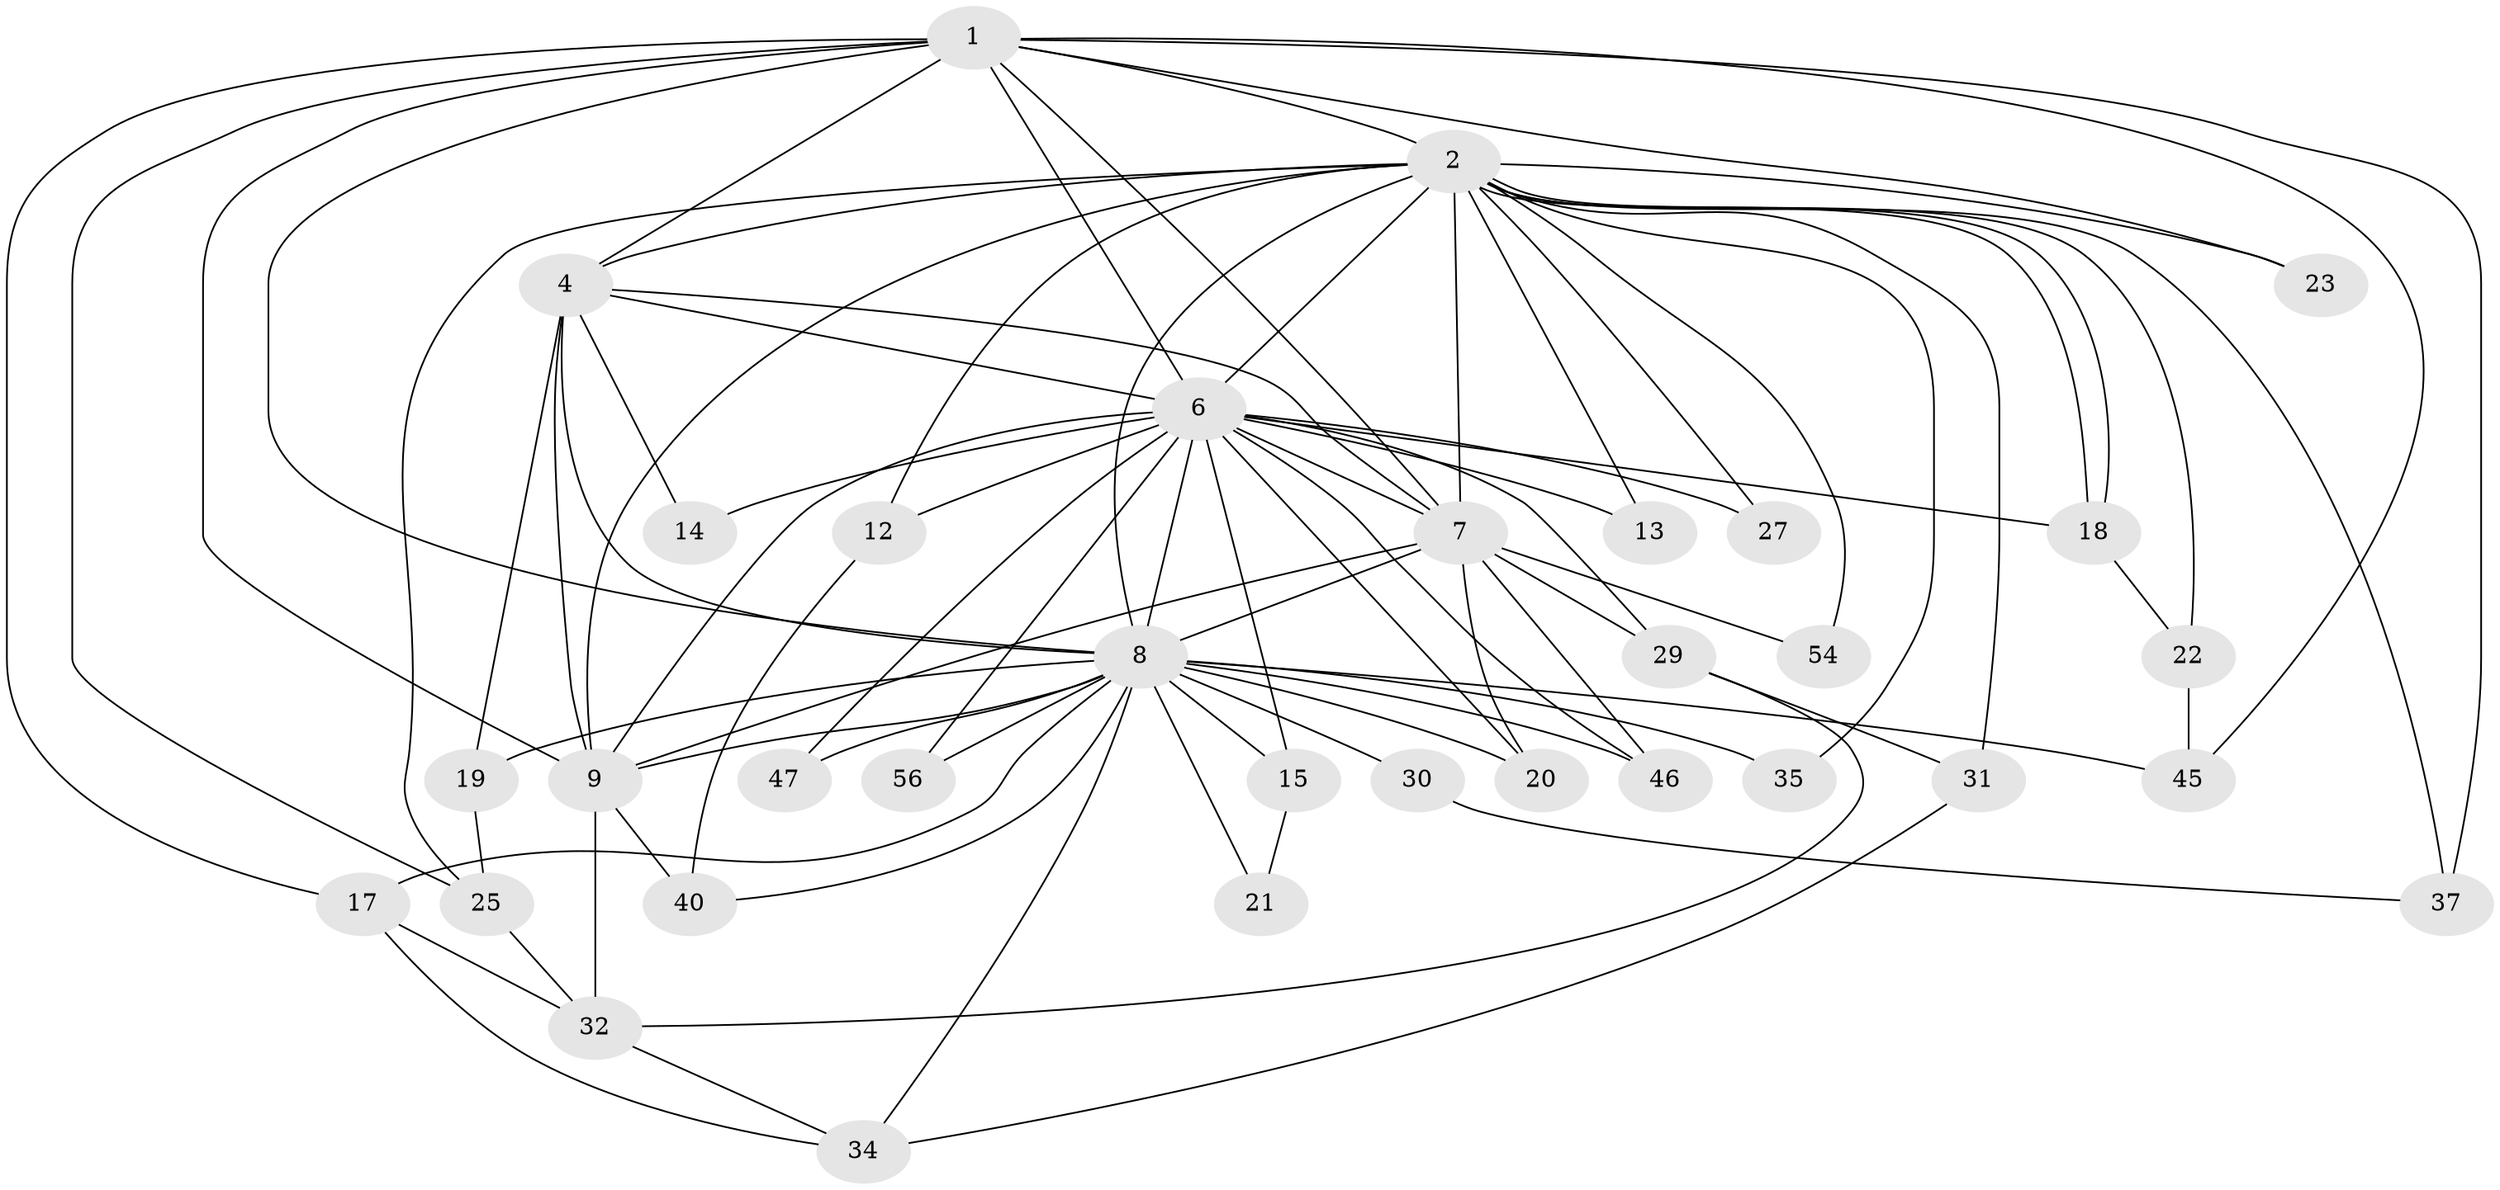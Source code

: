 // original degree distribution, {13: 0.03571428571428571, 17: 0.017857142857142856, 16: 0.017857142857142856, 12: 0.03571428571428571, 21: 0.017857142857142856, 14: 0.03571428571428571, 19: 0.017857142857142856, 3: 0.19642857142857142, 5: 0.03571428571428571, 2: 0.4642857142857143, 4: 0.125}
// Generated by graph-tools (version 1.1) at 2025/11/02/27/25 16:11:03]
// undirected, 33 vertices, 83 edges
graph export_dot {
graph [start="1"]
  node [color=gray90,style=filled];
  1 [super="+5"];
  2 [super="+3"];
  4 [super="+28"];
  6 [super="+11"];
  7 [super="+16"];
  8 [super="+10"];
  9 [super="+39"];
  12 [super="+26"];
  13 [super="+24"];
  14;
  15;
  17 [super="+38"];
  18 [super="+55"];
  19;
  20 [super="+33"];
  21;
  22 [super="+41"];
  23;
  25 [super="+50"];
  27;
  29 [super="+53"];
  30 [super="+48"];
  31;
  32 [super="+44"];
  34 [super="+42"];
  35 [super="+36"];
  37 [super="+49"];
  40 [super="+43"];
  45 [super="+51"];
  46 [super="+52"];
  47;
  54;
  56;
  1 -- 2 [weight=4];
  1 -- 4 [weight=2];
  1 -- 6 [weight=2];
  1 -- 7 [weight=3];
  1 -- 8 [weight=4];
  1 -- 9 [weight=2];
  1 -- 17;
  1 -- 25;
  1 -- 37 [weight=2];
  1 -- 45;
  1 -- 23;
  2 -- 4 [weight=2];
  2 -- 6 [weight=2];
  2 -- 7 [weight=2];
  2 -- 8 [weight=4];
  2 -- 9 [weight=3];
  2 -- 13;
  2 -- 18;
  2 -- 18;
  2 -- 25;
  2 -- 31;
  2 -- 35 [weight=2];
  2 -- 37;
  2 -- 12;
  2 -- 22 [weight=2];
  2 -- 23;
  2 -- 54;
  2 -- 27;
  4 -- 6;
  4 -- 7;
  4 -- 8 [weight=2];
  4 -- 9 [weight=2];
  4 -- 14;
  4 -- 19;
  6 -- 7;
  6 -- 8 [weight=3];
  6 -- 9;
  6 -- 12;
  6 -- 14;
  6 -- 15;
  6 -- 20;
  6 -- 27;
  6 -- 29;
  6 -- 47;
  6 -- 56;
  6 -- 13 [weight=2];
  6 -- 18;
  6 -- 46;
  7 -- 8 [weight=2];
  7 -- 9;
  7 -- 29;
  7 -- 46;
  7 -- 54;
  7 -- 20;
  8 -- 9 [weight=2];
  8 -- 17;
  8 -- 21;
  8 -- 30 [weight=2];
  8 -- 34;
  8 -- 35;
  8 -- 40;
  8 -- 46;
  8 -- 47;
  8 -- 15;
  8 -- 19;
  8 -- 20;
  8 -- 56;
  8 -- 45;
  9 -- 40;
  9 -- 32;
  12 -- 40;
  15 -- 21;
  17 -- 32;
  17 -- 34;
  18 -- 22;
  19 -- 25;
  22 -- 45;
  25 -- 32;
  29 -- 31;
  29 -- 32;
  30 -- 37;
  31 -- 34;
  32 -- 34;
}
